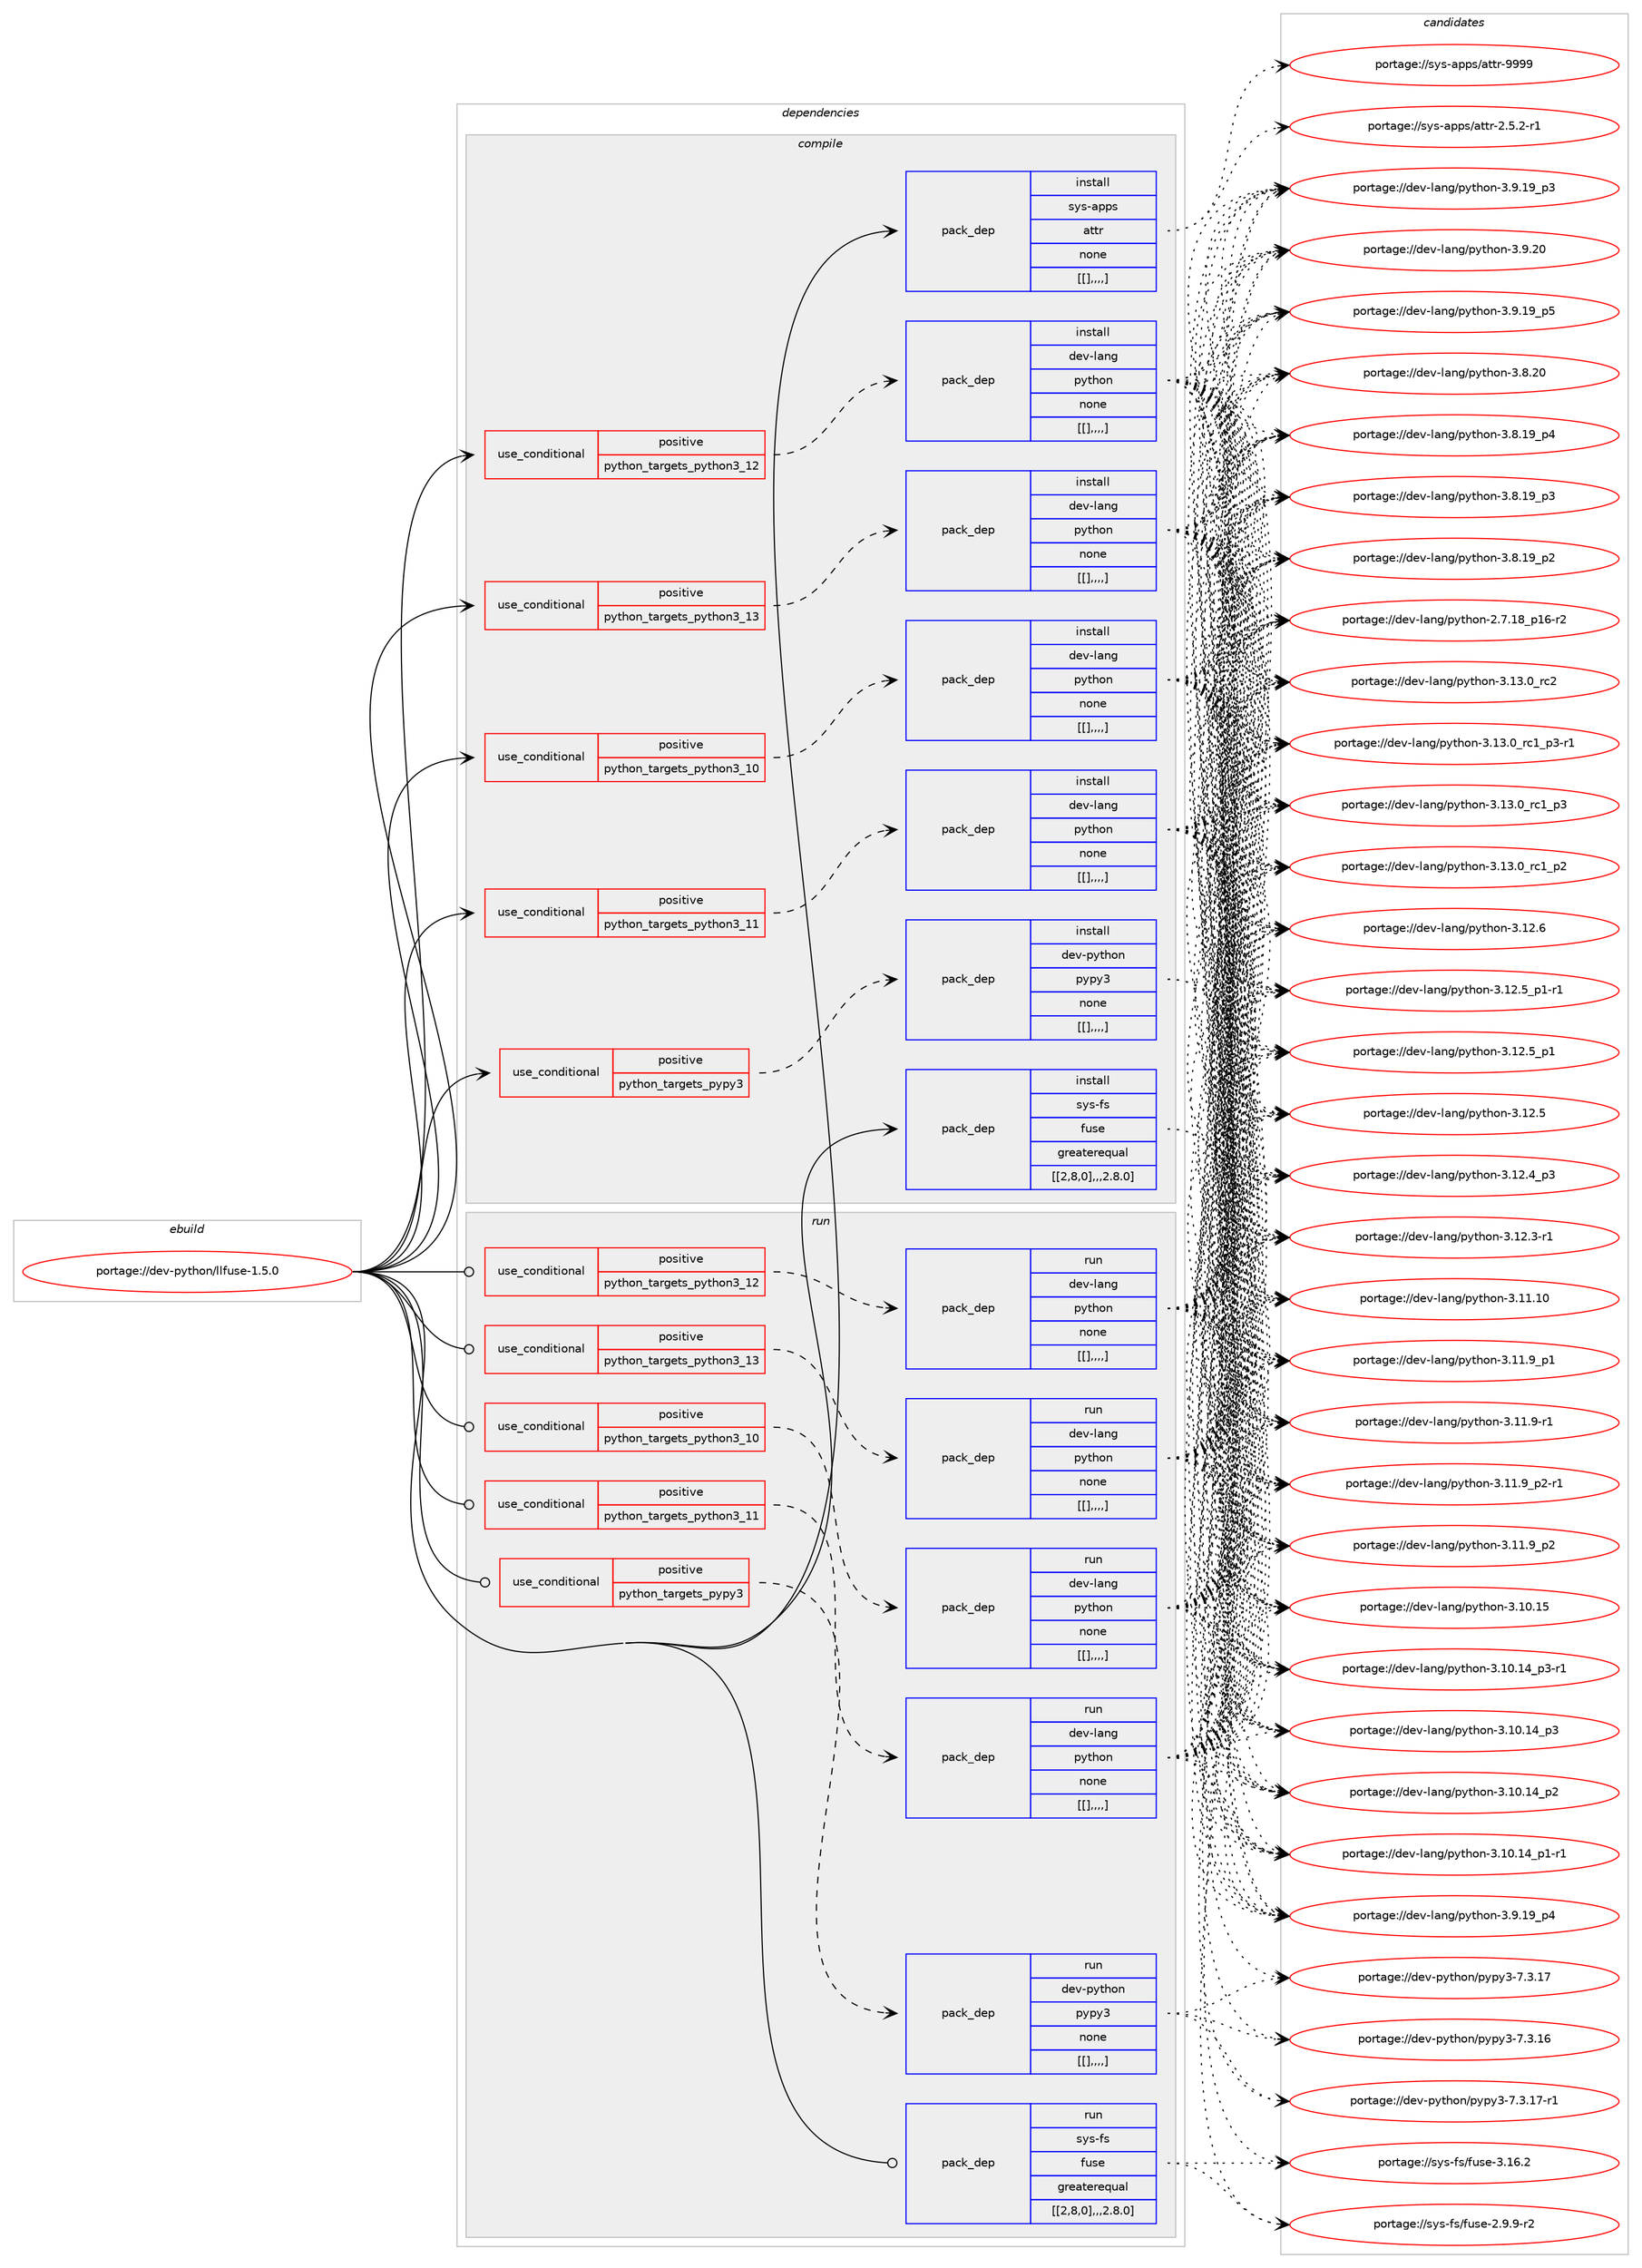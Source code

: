 digraph prolog {

# *************
# Graph options
# *************

newrank=true;
concentrate=true;
compound=true;
graph [rankdir=LR,fontname=Helvetica,fontsize=10,ranksep=1.5];#, ranksep=2.5, nodesep=0.2];
edge  [arrowhead=vee];
node  [fontname=Helvetica,fontsize=10];

# **********
# The ebuild
# **********

subgraph cluster_leftcol {
color=gray;
label=<<i>ebuild</i>>;
id [label="portage://dev-python/llfuse-1.5.0", color=red, width=4, href="../dev-python/llfuse-1.5.0.svg"];
}

# ****************
# The dependencies
# ****************

subgraph cluster_midcol {
color=gray;
label=<<i>dependencies</i>>;
subgraph cluster_compile {
fillcolor="#eeeeee";
style=filled;
label=<<i>compile</i>>;
subgraph cond35041 {
dependency151281 [label=<<TABLE BORDER="0" CELLBORDER="1" CELLSPACING="0" CELLPADDING="4"><TR><TD ROWSPAN="3" CELLPADDING="10">use_conditional</TD></TR><TR><TD>positive</TD></TR><TR><TD>python_targets_pypy3</TD></TR></TABLE>>, shape=none, color=red];
subgraph pack115022 {
dependency151282 [label=<<TABLE BORDER="0" CELLBORDER="1" CELLSPACING="0" CELLPADDING="4" WIDTH="220"><TR><TD ROWSPAN="6" CELLPADDING="30">pack_dep</TD></TR><TR><TD WIDTH="110">install</TD></TR><TR><TD>dev-python</TD></TR><TR><TD>pypy3</TD></TR><TR><TD>none</TD></TR><TR><TD>[[],,,,]</TD></TR></TABLE>>, shape=none, color=blue];
}
dependency151281:e -> dependency151282:w [weight=20,style="dashed",arrowhead="vee"];
}
id:e -> dependency151281:w [weight=20,style="solid",arrowhead="vee"];
subgraph cond35042 {
dependency151283 [label=<<TABLE BORDER="0" CELLBORDER="1" CELLSPACING="0" CELLPADDING="4"><TR><TD ROWSPAN="3" CELLPADDING="10">use_conditional</TD></TR><TR><TD>positive</TD></TR><TR><TD>python_targets_python3_10</TD></TR></TABLE>>, shape=none, color=red];
subgraph pack115023 {
dependency151284 [label=<<TABLE BORDER="0" CELLBORDER="1" CELLSPACING="0" CELLPADDING="4" WIDTH="220"><TR><TD ROWSPAN="6" CELLPADDING="30">pack_dep</TD></TR><TR><TD WIDTH="110">install</TD></TR><TR><TD>dev-lang</TD></TR><TR><TD>python</TD></TR><TR><TD>none</TD></TR><TR><TD>[[],,,,]</TD></TR></TABLE>>, shape=none, color=blue];
}
dependency151283:e -> dependency151284:w [weight=20,style="dashed",arrowhead="vee"];
}
id:e -> dependency151283:w [weight=20,style="solid",arrowhead="vee"];
subgraph cond35043 {
dependency151285 [label=<<TABLE BORDER="0" CELLBORDER="1" CELLSPACING="0" CELLPADDING="4"><TR><TD ROWSPAN="3" CELLPADDING="10">use_conditional</TD></TR><TR><TD>positive</TD></TR><TR><TD>python_targets_python3_11</TD></TR></TABLE>>, shape=none, color=red];
subgraph pack115024 {
dependency151286 [label=<<TABLE BORDER="0" CELLBORDER="1" CELLSPACING="0" CELLPADDING="4" WIDTH="220"><TR><TD ROWSPAN="6" CELLPADDING="30">pack_dep</TD></TR><TR><TD WIDTH="110">install</TD></TR><TR><TD>dev-lang</TD></TR><TR><TD>python</TD></TR><TR><TD>none</TD></TR><TR><TD>[[],,,,]</TD></TR></TABLE>>, shape=none, color=blue];
}
dependency151285:e -> dependency151286:w [weight=20,style="dashed",arrowhead="vee"];
}
id:e -> dependency151285:w [weight=20,style="solid",arrowhead="vee"];
subgraph cond35044 {
dependency151287 [label=<<TABLE BORDER="0" CELLBORDER="1" CELLSPACING="0" CELLPADDING="4"><TR><TD ROWSPAN="3" CELLPADDING="10">use_conditional</TD></TR><TR><TD>positive</TD></TR><TR><TD>python_targets_python3_12</TD></TR></TABLE>>, shape=none, color=red];
subgraph pack115025 {
dependency151288 [label=<<TABLE BORDER="0" CELLBORDER="1" CELLSPACING="0" CELLPADDING="4" WIDTH="220"><TR><TD ROWSPAN="6" CELLPADDING="30">pack_dep</TD></TR><TR><TD WIDTH="110">install</TD></TR><TR><TD>dev-lang</TD></TR><TR><TD>python</TD></TR><TR><TD>none</TD></TR><TR><TD>[[],,,,]</TD></TR></TABLE>>, shape=none, color=blue];
}
dependency151287:e -> dependency151288:w [weight=20,style="dashed",arrowhead="vee"];
}
id:e -> dependency151287:w [weight=20,style="solid",arrowhead="vee"];
subgraph cond35045 {
dependency151289 [label=<<TABLE BORDER="0" CELLBORDER="1" CELLSPACING="0" CELLPADDING="4"><TR><TD ROWSPAN="3" CELLPADDING="10">use_conditional</TD></TR><TR><TD>positive</TD></TR><TR><TD>python_targets_python3_13</TD></TR></TABLE>>, shape=none, color=red];
subgraph pack115026 {
dependency151290 [label=<<TABLE BORDER="0" CELLBORDER="1" CELLSPACING="0" CELLPADDING="4" WIDTH="220"><TR><TD ROWSPAN="6" CELLPADDING="30">pack_dep</TD></TR><TR><TD WIDTH="110">install</TD></TR><TR><TD>dev-lang</TD></TR><TR><TD>python</TD></TR><TR><TD>none</TD></TR><TR><TD>[[],,,,]</TD></TR></TABLE>>, shape=none, color=blue];
}
dependency151289:e -> dependency151290:w [weight=20,style="dashed",arrowhead="vee"];
}
id:e -> dependency151289:w [weight=20,style="solid",arrowhead="vee"];
subgraph pack115027 {
dependency151291 [label=<<TABLE BORDER="0" CELLBORDER="1" CELLSPACING="0" CELLPADDING="4" WIDTH="220"><TR><TD ROWSPAN="6" CELLPADDING="30">pack_dep</TD></TR><TR><TD WIDTH="110">install</TD></TR><TR><TD>sys-apps</TD></TR><TR><TD>attr</TD></TR><TR><TD>none</TD></TR><TR><TD>[[],,,,]</TD></TR></TABLE>>, shape=none, color=blue];
}
id:e -> dependency151291:w [weight=20,style="solid",arrowhead="vee"];
subgraph pack115028 {
dependency151292 [label=<<TABLE BORDER="0" CELLBORDER="1" CELLSPACING="0" CELLPADDING="4" WIDTH="220"><TR><TD ROWSPAN="6" CELLPADDING="30">pack_dep</TD></TR><TR><TD WIDTH="110">install</TD></TR><TR><TD>sys-fs</TD></TR><TR><TD>fuse</TD></TR><TR><TD>greaterequal</TD></TR><TR><TD>[[2,8,0],,,2.8.0]</TD></TR></TABLE>>, shape=none, color=blue];
}
id:e -> dependency151292:w [weight=20,style="solid",arrowhead="vee"];
}
subgraph cluster_compileandrun {
fillcolor="#eeeeee";
style=filled;
label=<<i>compile and run</i>>;
}
subgraph cluster_run {
fillcolor="#eeeeee";
style=filled;
label=<<i>run</i>>;
subgraph cond35046 {
dependency151293 [label=<<TABLE BORDER="0" CELLBORDER="1" CELLSPACING="0" CELLPADDING="4"><TR><TD ROWSPAN="3" CELLPADDING="10">use_conditional</TD></TR><TR><TD>positive</TD></TR><TR><TD>python_targets_pypy3</TD></TR></TABLE>>, shape=none, color=red];
subgraph pack115029 {
dependency151294 [label=<<TABLE BORDER="0" CELLBORDER="1" CELLSPACING="0" CELLPADDING="4" WIDTH="220"><TR><TD ROWSPAN="6" CELLPADDING="30">pack_dep</TD></TR><TR><TD WIDTH="110">run</TD></TR><TR><TD>dev-python</TD></TR><TR><TD>pypy3</TD></TR><TR><TD>none</TD></TR><TR><TD>[[],,,,]</TD></TR></TABLE>>, shape=none, color=blue];
}
dependency151293:e -> dependency151294:w [weight=20,style="dashed",arrowhead="vee"];
}
id:e -> dependency151293:w [weight=20,style="solid",arrowhead="odot"];
subgraph cond35047 {
dependency151295 [label=<<TABLE BORDER="0" CELLBORDER="1" CELLSPACING="0" CELLPADDING="4"><TR><TD ROWSPAN="3" CELLPADDING="10">use_conditional</TD></TR><TR><TD>positive</TD></TR><TR><TD>python_targets_python3_10</TD></TR></TABLE>>, shape=none, color=red];
subgraph pack115030 {
dependency151296 [label=<<TABLE BORDER="0" CELLBORDER="1" CELLSPACING="0" CELLPADDING="4" WIDTH="220"><TR><TD ROWSPAN="6" CELLPADDING="30">pack_dep</TD></TR><TR><TD WIDTH="110">run</TD></TR><TR><TD>dev-lang</TD></TR><TR><TD>python</TD></TR><TR><TD>none</TD></TR><TR><TD>[[],,,,]</TD></TR></TABLE>>, shape=none, color=blue];
}
dependency151295:e -> dependency151296:w [weight=20,style="dashed",arrowhead="vee"];
}
id:e -> dependency151295:w [weight=20,style="solid",arrowhead="odot"];
subgraph cond35048 {
dependency151297 [label=<<TABLE BORDER="0" CELLBORDER="1" CELLSPACING="0" CELLPADDING="4"><TR><TD ROWSPAN="3" CELLPADDING="10">use_conditional</TD></TR><TR><TD>positive</TD></TR><TR><TD>python_targets_python3_11</TD></TR></TABLE>>, shape=none, color=red];
subgraph pack115031 {
dependency151298 [label=<<TABLE BORDER="0" CELLBORDER="1" CELLSPACING="0" CELLPADDING="4" WIDTH="220"><TR><TD ROWSPAN="6" CELLPADDING="30">pack_dep</TD></TR><TR><TD WIDTH="110">run</TD></TR><TR><TD>dev-lang</TD></TR><TR><TD>python</TD></TR><TR><TD>none</TD></TR><TR><TD>[[],,,,]</TD></TR></TABLE>>, shape=none, color=blue];
}
dependency151297:e -> dependency151298:w [weight=20,style="dashed",arrowhead="vee"];
}
id:e -> dependency151297:w [weight=20,style="solid",arrowhead="odot"];
subgraph cond35049 {
dependency151299 [label=<<TABLE BORDER="0" CELLBORDER="1" CELLSPACING="0" CELLPADDING="4"><TR><TD ROWSPAN="3" CELLPADDING="10">use_conditional</TD></TR><TR><TD>positive</TD></TR><TR><TD>python_targets_python3_12</TD></TR></TABLE>>, shape=none, color=red];
subgraph pack115032 {
dependency151300 [label=<<TABLE BORDER="0" CELLBORDER="1" CELLSPACING="0" CELLPADDING="4" WIDTH="220"><TR><TD ROWSPAN="6" CELLPADDING="30">pack_dep</TD></TR><TR><TD WIDTH="110">run</TD></TR><TR><TD>dev-lang</TD></TR><TR><TD>python</TD></TR><TR><TD>none</TD></TR><TR><TD>[[],,,,]</TD></TR></TABLE>>, shape=none, color=blue];
}
dependency151299:e -> dependency151300:w [weight=20,style="dashed",arrowhead="vee"];
}
id:e -> dependency151299:w [weight=20,style="solid",arrowhead="odot"];
subgraph cond35050 {
dependency151301 [label=<<TABLE BORDER="0" CELLBORDER="1" CELLSPACING="0" CELLPADDING="4"><TR><TD ROWSPAN="3" CELLPADDING="10">use_conditional</TD></TR><TR><TD>positive</TD></TR><TR><TD>python_targets_python3_13</TD></TR></TABLE>>, shape=none, color=red];
subgraph pack115033 {
dependency151302 [label=<<TABLE BORDER="0" CELLBORDER="1" CELLSPACING="0" CELLPADDING="4" WIDTH="220"><TR><TD ROWSPAN="6" CELLPADDING="30">pack_dep</TD></TR><TR><TD WIDTH="110">run</TD></TR><TR><TD>dev-lang</TD></TR><TR><TD>python</TD></TR><TR><TD>none</TD></TR><TR><TD>[[],,,,]</TD></TR></TABLE>>, shape=none, color=blue];
}
dependency151301:e -> dependency151302:w [weight=20,style="dashed",arrowhead="vee"];
}
id:e -> dependency151301:w [weight=20,style="solid",arrowhead="odot"];
subgraph pack115034 {
dependency151303 [label=<<TABLE BORDER="0" CELLBORDER="1" CELLSPACING="0" CELLPADDING="4" WIDTH="220"><TR><TD ROWSPAN="6" CELLPADDING="30">pack_dep</TD></TR><TR><TD WIDTH="110">run</TD></TR><TR><TD>sys-fs</TD></TR><TR><TD>fuse</TD></TR><TR><TD>greaterequal</TD></TR><TR><TD>[[2,8,0],,,2.8.0]</TD></TR></TABLE>>, shape=none, color=blue];
}
id:e -> dependency151303:w [weight=20,style="solid",arrowhead="odot"];
}
}

# **************
# The candidates
# **************

subgraph cluster_choices {
rank=same;
color=gray;
label=<<i>candidates</i>>;

subgraph choice115022 {
color=black;
nodesep=1;
choice100101118451121211161041111104711212111212151455546514649554511449 [label="portage://dev-python/pypy3-7.3.17-r1", color=red, width=4,href="../dev-python/pypy3-7.3.17-r1.svg"];
choice10010111845112121116104111110471121211121215145554651464955 [label="portage://dev-python/pypy3-7.3.17", color=red, width=4,href="../dev-python/pypy3-7.3.17.svg"];
choice10010111845112121116104111110471121211121215145554651464954 [label="portage://dev-python/pypy3-7.3.16", color=red, width=4,href="../dev-python/pypy3-7.3.16.svg"];
dependency151282:e -> choice100101118451121211161041111104711212111212151455546514649554511449:w [style=dotted,weight="100"];
dependency151282:e -> choice10010111845112121116104111110471121211121215145554651464955:w [style=dotted,weight="100"];
dependency151282:e -> choice10010111845112121116104111110471121211121215145554651464954:w [style=dotted,weight="100"];
}
subgraph choice115023 {
color=black;
nodesep=1;
choice10010111845108971101034711212111610411111045514649514648951149950 [label="portage://dev-lang/python-3.13.0_rc2", color=red, width=4,href="../dev-lang/python-3.13.0_rc2.svg"];
choice1001011184510897110103471121211161041111104551464951464895114994995112514511449 [label="portage://dev-lang/python-3.13.0_rc1_p3-r1", color=red, width=4,href="../dev-lang/python-3.13.0_rc1_p3-r1.svg"];
choice100101118451089711010347112121116104111110455146495146489511499499511251 [label="portage://dev-lang/python-3.13.0_rc1_p3", color=red, width=4,href="../dev-lang/python-3.13.0_rc1_p3.svg"];
choice100101118451089711010347112121116104111110455146495146489511499499511250 [label="portage://dev-lang/python-3.13.0_rc1_p2", color=red, width=4,href="../dev-lang/python-3.13.0_rc1_p2.svg"];
choice10010111845108971101034711212111610411111045514649504654 [label="portage://dev-lang/python-3.12.6", color=red, width=4,href="../dev-lang/python-3.12.6.svg"];
choice1001011184510897110103471121211161041111104551464950465395112494511449 [label="portage://dev-lang/python-3.12.5_p1-r1", color=red, width=4,href="../dev-lang/python-3.12.5_p1-r1.svg"];
choice100101118451089711010347112121116104111110455146495046539511249 [label="portage://dev-lang/python-3.12.5_p1", color=red, width=4,href="../dev-lang/python-3.12.5_p1.svg"];
choice10010111845108971101034711212111610411111045514649504653 [label="portage://dev-lang/python-3.12.5", color=red, width=4,href="../dev-lang/python-3.12.5.svg"];
choice100101118451089711010347112121116104111110455146495046529511251 [label="portage://dev-lang/python-3.12.4_p3", color=red, width=4,href="../dev-lang/python-3.12.4_p3.svg"];
choice100101118451089711010347112121116104111110455146495046514511449 [label="portage://dev-lang/python-3.12.3-r1", color=red, width=4,href="../dev-lang/python-3.12.3-r1.svg"];
choice1001011184510897110103471121211161041111104551464949464948 [label="portage://dev-lang/python-3.11.10", color=red, width=4,href="../dev-lang/python-3.11.10.svg"];
choice1001011184510897110103471121211161041111104551464949465795112504511449 [label="portage://dev-lang/python-3.11.9_p2-r1", color=red, width=4,href="../dev-lang/python-3.11.9_p2-r1.svg"];
choice100101118451089711010347112121116104111110455146494946579511250 [label="portage://dev-lang/python-3.11.9_p2", color=red, width=4,href="../dev-lang/python-3.11.9_p2.svg"];
choice100101118451089711010347112121116104111110455146494946579511249 [label="portage://dev-lang/python-3.11.9_p1", color=red, width=4,href="../dev-lang/python-3.11.9_p1.svg"];
choice100101118451089711010347112121116104111110455146494946574511449 [label="portage://dev-lang/python-3.11.9-r1", color=red, width=4,href="../dev-lang/python-3.11.9-r1.svg"];
choice1001011184510897110103471121211161041111104551464948464953 [label="portage://dev-lang/python-3.10.15", color=red, width=4,href="../dev-lang/python-3.10.15.svg"];
choice100101118451089711010347112121116104111110455146494846495295112514511449 [label="portage://dev-lang/python-3.10.14_p3-r1", color=red, width=4,href="../dev-lang/python-3.10.14_p3-r1.svg"];
choice10010111845108971101034711212111610411111045514649484649529511251 [label="portage://dev-lang/python-3.10.14_p3", color=red, width=4,href="../dev-lang/python-3.10.14_p3.svg"];
choice10010111845108971101034711212111610411111045514649484649529511250 [label="portage://dev-lang/python-3.10.14_p2", color=red, width=4,href="../dev-lang/python-3.10.14_p2.svg"];
choice100101118451089711010347112121116104111110455146494846495295112494511449 [label="portage://dev-lang/python-3.10.14_p1-r1", color=red, width=4,href="../dev-lang/python-3.10.14_p1-r1.svg"];
choice10010111845108971101034711212111610411111045514657465048 [label="portage://dev-lang/python-3.9.20", color=red, width=4,href="../dev-lang/python-3.9.20.svg"];
choice100101118451089711010347112121116104111110455146574649579511253 [label="portage://dev-lang/python-3.9.19_p5", color=red, width=4,href="../dev-lang/python-3.9.19_p5.svg"];
choice100101118451089711010347112121116104111110455146574649579511252 [label="portage://dev-lang/python-3.9.19_p4", color=red, width=4,href="../dev-lang/python-3.9.19_p4.svg"];
choice100101118451089711010347112121116104111110455146574649579511251 [label="portage://dev-lang/python-3.9.19_p3", color=red, width=4,href="../dev-lang/python-3.9.19_p3.svg"];
choice10010111845108971101034711212111610411111045514656465048 [label="portage://dev-lang/python-3.8.20", color=red, width=4,href="../dev-lang/python-3.8.20.svg"];
choice100101118451089711010347112121116104111110455146564649579511252 [label="portage://dev-lang/python-3.8.19_p4", color=red, width=4,href="../dev-lang/python-3.8.19_p4.svg"];
choice100101118451089711010347112121116104111110455146564649579511251 [label="portage://dev-lang/python-3.8.19_p3", color=red, width=4,href="../dev-lang/python-3.8.19_p3.svg"];
choice100101118451089711010347112121116104111110455146564649579511250 [label="portage://dev-lang/python-3.8.19_p2", color=red, width=4,href="../dev-lang/python-3.8.19_p2.svg"];
choice100101118451089711010347112121116104111110455046554649569511249544511450 [label="portage://dev-lang/python-2.7.18_p16-r2", color=red, width=4,href="../dev-lang/python-2.7.18_p16-r2.svg"];
dependency151284:e -> choice10010111845108971101034711212111610411111045514649514648951149950:w [style=dotted,weight="100"];
dependency151284:e -> choice1001011184510897110103471121211161041111104551464951464895114994995112514511449:w [style=dotted,weight="100"];
dependency151284:e -> choice100101118451089711010347112121116104111110455146495146489511499499511251:w [style=dotted,weight="100"];
dependency151284:e -> choice100101118451089711010347112121116104111110455146495146489511499499511250:w [style=dotted,weight="100"];
dependency151284:e -> choice10010111845108971101034711212111610411111045514649504654:w [style=dotted,weight="100"];
dependency151284:e -> choice1001011184510897110103471121211161041111104551464950465395112494511449:w [style=dotted,weight="100"];
dependency151284:e -> choice100101118451089711010347112121116104111110455146495046539511249:w [style=dotted,weight="100"];
dependency151284:e -> choice10010111845108971101034711212111610411111045514649504653:w [style=dotted,weight="100"];
dependency151284:e -> choice100101118451089711010347112121116104111110455146495046529511251:w [style=dotted,weight="100"];
dependency151284:e -> choice100101118451089711010347112121116104111110455146495046514511449:w [style=dotted,weight="100"];
dependency151284:e -> choice1001011184510897110103471121211161041111104551464949464948:w [style=dotted,weight="100"];
dependency151284:e -> choice1001011184510897110103471121211161041111104551464949465795112504511449:w [style=dotted,weight="100"];
dependency151284:e -> choice100101118451089711010347112121116104111110455146494946579511250:w [style=dotted,weight="100"];
dependency151284:e -> choice100101118451089711010347112121116104111110455146494946579511249:w [style=dotted,weight="100"];
dependency151284:e -> choice100101118451089711010347112121116104111110455146494946574511449:w [style=dotted,weight="100"];
dependency151284:e -> choice1001011184510897110103471121211161041111104551464948464953:w [style=dotted,weight="100"];
dependency151284:e -> choice100101118451089711010347112121116104111110455146494846495295112514511449:w [style=dotted,weight="100"];
dependency151284:e -> choice10010111845108971101034711212111610411111045514649484649529511251:w [style=dotted,weight="100"];
dependency151284:e -> choice10010111845108971101034711212111610411111045514649484649529511250:w [style=dotted,weight="100"];
dependency151284:e -> choice100101118451089711010347112121116104111110455146494846495295112494511449:w [style=dotted,weight="100"];
dependency151284:e -> choice10010111845108971101034711212111610411111045514657465048:w [style=dotted,weight="100"];
dependency151284:e -> choice100101118451089711010347112121116104111110455146574649579511253:w [style=dotted,weight="100"];
dependency151284:e -> choice100101118451089711010347112121116104111110455146574649579511252:w [style=dotted,weight="100"];
dependency151284:e -> choice100101118451089711010347112121116104111110455146574649579511251:w [style=dotted,weight="100"];
dependency151284:e -> choice10010111845108971101034711212111610411111045514656465048:w [style=dotted,weight="100"];
dependency151284:e -> choice100101118451089711010347112121116104111110455146564649579511252:w [style=dotted,weight="100"];
dependency151284:e -> choice100101118451089711010347112121116104111110455146564649579511251:w [style=dotted,weight="100"];
dependency151284:e -> choice100101118451089711010347112121116104111110455146564649579511250:w [style=dotted,weight="100"];
dependency151284:e -> choice100101118451089711010347112121116104111110455046554649569511249544511450:w [style=dotted,weight="100"];
}
subgraph choice115024 {
color=black;
nodesep=1;
choice10010111845108971101034711212111610411111045514649514648951149950 [label="portage://dev-lang/python-3.13.0_rc2", color=red, width=4,href="../dev-lang/python-3.13.0_rc2.svg"];
choice1001011184510897110103471121211161041111104551464951464895114994995112514511449 [label="portage://dev-lang/python-3.13.0_rc1_p3-r1", color=red, width=4,href="../dev-lang/python-3.13.0_rc1_p3-r1.svg"];
choice100101118451089711010347112121116104111110455146495146489511499499511251 [label="portage://dev-lang/python-3.13.0_rc1_p3", color=red, width=4,href="../dev-lang/python-3.13.0_rc1_p3.svg"];
choice100101118451089711010347112121116104111110455146495146489511499499511250 [label="portage://dev-lang/python-3.13.0_rc1_p2", color=red, width=4,href="../dev-lang/python-3.13.0_rc1_p2.svg"];
choice10010111845108971101034711212111610411111045514649504654 [label="portage://dev-lang/python-3.12.6", color=red, width=4,href="../dev-lang/python-3.12.6.svg"];
choice1001011184510897110103471121211161041111104551464950465395112494511449 [label="portage://dev-lang/python-3.12.5_p1-r1", color=red, width=4,href="../dev-lang/python-3.12.5_p1-r1.svg"];
choice100101118451089711010347112121116104111110455146495046539511249 [label="portage://dev-lang/python-3.12.5_p1", color=red, width=4,href="../dev-lang/python-3.12.5_p1.svg"];
choice10010111845108971101034711212111610411111045514649504653 [label="portage://dev-lang/python-3.12.5", color=red, width=4,href="../dev-lang/python-3.12.5.svg"];
choice100101118451089711010347112121116104111110455146495046529511251 [label="portage://dev-lang/python-3.12.4_p3", color=red, width=4,href="../dev-lang/python-3.12.4_p3.svg"];
choice100101118451089711010347112121116104111110455146495046514511449 [label="portage://dev-lang/python-3.12.3-r1", color=red, width=4,href="../dev-lang/python-3.12.3-r1.svg"];
choice1001011184510897110103471121211161041111104551464949464948 [label="portage://dev-lang/python-3.11.10", color=red, width=4,href="../dev-lang/python-3.11.10.svg"];
choice1001011184510897110103471121211161041111104551464949465795112504511449 [label="portage://dev-lang/python-3.11.9_p2-r1", color=red, width=4,href="../dev-lang/python-3.11.9_p2-r1.svg"];
choice100101118451089711010347112121116104111110455146494946579511250 [label="portage://dev-lang/python-3.11.9_p2", color=red, width=4,href="../dev-lang/python-3.11.9_p2.svg"];
choice100101118451089711010347112121116104111110455146494946579511249 [label="portage://dev-lang/python-3.11.9_p1", color=red, width=4,href="../dev-lang/python-3.11.9_p1.svg"];
choice100101118451089711010347112121116104111110455146494946574511449 [label="portage://dev-lang/python-3.11.9-r1", color=red, width=4,href="../dev-lang/python-3.11.9-r1.svg"];
choice1001011184510897110103471121211161041111104551464948464953 [label="portage://dev-lang/python-3.10.15", color=red, width=4,href="../dev-lang/python-3.10.15.svg"];
choice100101118451089711010347112121116104111110455146494846495295112514511449 [label="portage://dev-lang/python-3.10.14_p3-r1", color=red, width=4,href="../dev-lang/python-3.10.14_p3-r1.svg"];
choice10010111845108971101034711212111610411111045514649484649529511251 [label="portage://dev-lang/python-3.10.14_p3", color=red, width=4,href="../dev-lang/python-3.10.14_p3.svg"];
choice10010111845108971101034711212111610411111045514649484649529511250 [label="portage://dev-lang/python-3.10.14_p2", color=red, width=4,href="../dev-lang/python-3.10.14_p2.svg"];
choice100101118451089711010347112121116104111110455146494846495295112494511449 [label="portage://dev-lang/python-3.10.14_p1-r1", color=red, width=4,href="../dev-lang/python-3.10.14_p1-r1.svg"];
choice10010111845108971101034711212111610411111045514657465048 [label="portage://dev-lang/python-3.9.20", color=red, width=4,href="../dev-lang/python-3.9.20.svg"];
choice100101118451089711010347112121116104111110455146574649579511253 [label="portage://dev-lang/python-3.9.19_p5", color=red, width=4,href="../dev-lang/python-3.9.19_p5.svg"];
choice100101118451089711010347112121116104111110455146574649579511252 [label="portage://dev-lang/python-3.9.19_p4", color=red, width=4,href="../dev-lang/python-3.9.19_p4.svg"];
choice100101118451089711010347112121116104111110455146574649579511251 [label="portage://dev-lang/python-3.9.19_p3", color=red, width=4,href="../dev-lang/python-3.9.19_p3.svg"];
choice10010111845108971101034711212111610411111045514656465048 [label="portage://dev-lang/python-3.8.20", color=red, width=4,href="../dev-lang/python-3.8.20.svg"];
choice100101118451089711010347112121116104111110455146564649579511252 [label="portage://dev-lang/python-3.8.19_p4", color=red, width=4,href="../dev-lang/python-3.8.19_p4.svg"];
choice100101118451089711010347112121116104111110455146564649579511251 [label="portage://dev-lang/python-3.8.19_p3", color=red, width=4,href="../dev-lang/python-3.8.19_p3.svg"];
choice100101118451089711010347112121116104111110455146564649579511250 [label="portage://dev-lang/python-3.8.19_p2", color=red, width=4,href="../dev-lang/python-3.8.19_p2.svg"];
choice100101118451089711010347112121116104111110455046554649569511249544511450 [label="portage://dev-lang/python-2.7.18_p16-r2", color=red, width=4,href="../dev-lang/python-2.7.18_p16-r2.svg"];
dependency151286:e -> choice10010111845108971101034711212111610411111045514649514648951149950:w [style=dotted,weight="100"];
dependency151286:e -> choice1001011184510897110103471121211161041111104551464951464895114994995112514511449:w [style=dotted,weight="100"];
dependency151286:e -> choice100101118451089711010347112121116104111110455146495146489511499499511251:w [style=dotted,weight="100"];
dependency151286:e -> choice100101118451089711010347112121116104111110455146495146489511499499511250:w [style=dotted,weight="100"];
dependency151286:e -> choice10010111845108971101034711212111610411111045514649504654:w [style=dotted,weight="100"];
dependency151286:e -> choice1001011184510897110103471121211161041111104551464950465395112494511449:w [style=dotted,weight="100"];
dependency151286:e -> choice100101118451089711010347112121116104111110455146495046539511249:w [style=dotted,weight="100"];
dependency151286:e -> choice10010111845108971101034711212111610411111045514649504653:w [style=dotted,weight="100"];
dependency151286:e -> choice100101118451089711010347112121116104111110455146495046529511251:w [style=dotted,weight="100"];
dependency151286:e -> choice100101118451089711010347112121116104111110455146495046514511449:w [style=dotted,weight="100"];
dependency151286:e -> choice1001011184510897110103471121211161041111104551464949464948:w [style=dotted,weight="100"];
dependency151286:e -> choice1001011184510897110103471121211161041111104551464949465795112504511449:w [style=dotted,weight="100"];
dependency151286:e -> choice100101118451089711010347112121116104111110455146494946579511250:w [style=dotted,weight="100"];
dependency151286:e -> choice100101118451089711010347112121116104111110455146494946579511249:w [style=dotted,weight="100"];
dependency151286:e -> choice100101118451089711010347112121116104111110455146494946574511449:w [style=dotted,weight="100"];
dependency151286:e -> choice1001011184510897110103471121211161041111104551464948464953:w [style=dotted,weight="100"];
dependency151286:e -> choice100101118451089711010347112121116104111110455146494846495295112514511449:w [style=dotted,weight="100"];
dependency151286:e -> choice10010111845108971101034711212111610411111045514649484649529511251:w [style=dotted,weight="100"];
dependency151286:e -> choice10010111845108971101034711212111610411111045514649484649529511250:w [style=dotted,weight="100"];
dependency151286:e -> choice100101118451089711010347112121116104111110455146494846495295112494511449:w [style=dotted,weight="100"];
dependency151286:e -> choice10010111845108971101034711212111610411111045514657465048:w [style=dotted,weight="100"];
dependency151286:e -> choice100101118451089711010347112121116104111110455146574649579511253:w [style=dotted,weight="100"];
dependency151286:e -> choice100101118451089711010347112121116104111110455146574649579511252:w [style=dotted,weight="100"];
dependency151286:e -> choice100101118451089711010347112121116104111110455146574649579511251:w [style=dotted,weight="100"];
dependency151286:e -> choice10010111845108971101034711212111610411111045514656465048:w [style=dotted,weight="100"];
dependency151286:e -> choice100101118451089711010347112121116104111110455146564649579511252:w [style=dotted,weight="100"];
dependency151286:e -> choice100101118451089711010347112121116104111110455146564649579511251:w [style=dotted,weight="100"];
dependency151286:e -> choice100101118451089711010347112121116104111110455146564649579511250:w [style=dotted,weight="100"];
dependency151286:e -> choice100101118451089711010347112121116104111110455046554649569511249544511450:w [style=dotted,weight="100"];
}
subgraph choice115025 {
color=black;
nodesep=1;
choice10010111845108971101034711212111610411111045514649514648951149950 [label="portage://dev-lang/python-3.13.0_rc2", color=red, width=4,href="../dev-lang/python-3.13.0_rc2.svg"];
choice1001011184510897110103471121211161041111104551464951464895114994995112514511449 [label="portage://dev-lang/python-3.13.0_rc1_p3-r1", color=red, width=4,href="../dev-lang/python-3.13.0_rc1_p3-r1.svg"];
choice100101118451089711010347112121116104111110455146495146489511499499511251 [label="portage://dev-lang/python-3.13.0_rc1_p3", color=red, width=4,href="../dev-lang/python-3.13.0_rc1_p3.svg"];
choice100101118451089711010347112121116104111110455146495146489511499499511250 [label="portage://dev-lang/python-3.13.0_rc1_p2", color=red, width=4,href="../dev-lang/python-3.13.0_rc1_p2.svg"];
choice10010111845108971101034711212111610411111045514649504654 [label="portage://dev-lang/python-3.12.6", color=red, width=4,href="../dev-lang/python-3.12.6.svg"];
choice1001011184510897110103471121211161041111104551464950465395112494511449 [label="portage://dev-lang/python-3.12.5_p1-r1", color=red, width=4,href="../dev-lang/python-3.12.5_p1-r1.svg"];
choice100101118451089711010347112121116104111110455146495046539511249 [label="portage://dev-lang/python-3.12.5_p1", color=red, width=4,href="../dev-lang/python-3.12.5_p1.svg"];
choice10010111845108971101034711212111610411111045514649504653 [label="portage://dev-lang/python-3.12.5", color=red, width=4,href="../dev-lang/python-3.12.5.svg"];
choice100101118451089711010347112121116104111110455146495046529511251 [label="portage://dev-lang/python-3.12.4_p3", color=red, width=4,href="../dev-lang/python-3.12.4_p3.svg"];
choice100101118451089711010347112121116104111110455146495046514511449 [label="portage://dev-lang/python-3.12.3-r1", color=red, width=4,href="../dev-lang/python-3.12.3-r1.svg"];
choice1001011184510897110103471121211161041111104551464949464948 [label="portage://dev-lang/python-3.11.10", color=red, width=4,href="../dev-lang/python-3.11.10.svg"];
choice1001011184510897110103471121211161041111104551464949465795112504511449 [label="portage://dev-lang/python-3.11.9_p2-r1", color=red, width=4,href="../dev-lang/python-3.11.9_p2-r1.svg"];
choice100101118451089711010347112121116104111110455146494946579511250 [label="portage://dev-lang/python-3.11.9_p2", color=red, width=4,href="../dev-lang/python-3.11.9_p2.svg"];
choice100101118451089711010347112121116104111110455146494946579511249 [label="portage://dev-lang/python-3.11.9_p1", color=red, width=4,href="../dev-lang/python-3.11.9_p1.svg"];
choice100101118451089711010347112121116104111110455146494946574511449 [label="portage://dev-lang/python-3.11.9-r1", color=red, width=4,href="../dev-lang/python-3.11.9-r1.svg"];
choice1001011184510897110103471121211161041111104551464948464953 [label="portage://dev-lang/python-3.10.15", color=red, width=4,href="../dev-lang/python-3.10.15.svg"];
choice100101118451089711010347112121116104111110455146494846495295112514511449 [label="portage://dev-lang/python-3.10.14_p3-r1", color=red, width=4,href="../dev-lang/python-3.10.14_p3-r1.svg"];
choice10010111845108971101034711212111610411111045514649484649529511251 [label="portage://dev-lang/python-3.10.14_p3", color=red, width=4,href="../dev-lang/python-3.10.14_p3.svg"];
choice10010111845108971101034711212111610411111045514649484649529511250 [label="portage://dev-lang/python-3.10.14_p2", color=red, width=4,href="../dev-lang/python-3.10.14_p2.svg"];
choice100101118451089711010347112121116104111110455146494846495295112494511449 [label="portage://dev-lang/python-3.10.14_p1-r1", color=red, width=4,href="../dev-lang/python-3.10.14_p1-r1.svg"];
choice10010111845108971101034711212111610411111045514657465048 [label="portage://dev-lang/python-3.9.20", color=red, width=4,href="../dev-lang/python-3.9.20.svg"];
choice100101118451089711010347112121116104111110455146574649579511253 [label="portage://dev-lang/python-3.9.19_p5", color=red, width=4,href="../dev-lang/python-3.9.19_p5.svg"];
choice100101118451089711010347112121116104111110455146574649579511252 [label="portage://dev-lang/python-3.9.19_p4", color=red, width=4,href="../dev-lang/python-3.9.19_p4.svg"];
choice100101118451089711010347112121116104111110455146574649579511251 [label="portage://dev-lang/python-3.9.19_p3", color=red, width=4,href="../dev-lang/python-3.9.19_p3.svg"];
choice10010111845108971101034711212111610411111045514656465048 [label="portage://dev-lang/python-3.8.20", color=red, width=4,href="../dev-lang/python-3.8.20.svg"];
choice100101118451089711010347112121116104111110455146564649579511252 [label="portage://dev-lang/python-3.8.19_p4", color=red, width=4,href="../dev-lang/python-3.8.19_p4.svg"];
choice100101118451089711010347112121116104111110455146564649579511251 [label="portage://dev-lang/python-3.8.19_p3", color=red, width=4,href="../dev-lang/python-3.8.19_p3.svg"];
choice100101118451089711010347112121116104111110455146564649579511250 [label="portage://dev-lang/python-3.8.19_p2", color=red, width=4,href="../dev-lang/python-3.8.19_p2.svg"];
choice100101118451089711010347112121116104111110455046554649569511249544511450 [label="portage://dev-lang/python-2.7.18_p16-r2", color=red, width=4,href="../dev-lang/python-2.7.18_p16-r2.svg"];
dependency151288:e -> choice10010111845108971101034711212111610411111045514649514648951149950:w [style=dotted,weight="100"];
dependency151288:e -> choice1001011184510897110103471121211161041111104551464951464895114994995112514511449:w [style=dotted,weight="100"];
dependency151288:e -> choice100101118451089711010347112121116104111110455146495146489511499499511251:w [style=dotted,weight="100"];
dependency151288:e -> choice100101118451089711010347112121116104111110455146495146489511499499511250:w [style=dotted,weight="100"];
dependency151288:e -> choice10010111845108971101034711212111610411111045514649504654:w [style=dotted,weight="100"];
dependency151288:e -> choice1001011184510897110103471121211161041111104551464950465395112494511449:w [style=dotted,weight="100"];
dependency151288:e -> choice100101118451089711010347112121116104111110455146495046539511249:w [style=dotted,weight="100"];
dependency151288:e -> choice10010111845108971101034711212111610411111045514649504653:w [style=dotted,weight="100"];
dependency151288:e -> choice100101118451089711010347112121116104111110455146495046529511251:w [style=dotted,weight="100"];
dependency151288:e -> choice100101118451089711010347112121116104111110455146495046514511449:w [style=dotted,weight="100"];
dependency151288:e -> choice1001011184510897110103471121211161041111104551464949464948:w [style=dotted,weight="100"];
dependency151288:e -> choice1001011184510897110103471121211161041111104551464949465795112504511449:w [style=dotted,weight="100"];
dependency151288:e -> choice100101118451089711010347112121116104111110455146494946579511250:w [style=dotted,weight="100"];
dependency151288:e -> choice100101118451089711010347112121116104111110455146494946579511249:w [style=dotted,weight="100"];
dependency151288:e -> choice100101118451089711010347112121116104111110455146494946574511449:w [style=dotted,weight="100"];
dependency151288:e -> choice1001011184510897110103471121211161041111104551464948464953:w [style=dotted,weight="100"];
dependency151288:e -> choice100101118451089711010347112121116104111110455146494846495295112514511449:w [style=dotted,weight="100"];
dependency151288:e -> choice10010111845108971101034711212111610411111045514649484649529511251:w [style=dotted,weight="100"];
dependency151288:e -> choice10010111845108971101034711212111610411111045514649484649529511250:w [style=dotted,weight="100"];
dependency151288:e -> choice100101118451089711010347112121116104111110455146494846495295112494511449:w [style=dotted,weight="100"];
dependency151288:e -> choice10010111845108971101034711212111610411111045514657465048:w [style=dotted,weight="100"];
dependency151288:e -> choice100101118451089711010347112121116104111110455146574649579511253:w [style=dotted,weight="100"];
dependency151288:e -> choice100101118451089711010347112121116104111110455146574649579511252:w [style=dotted,weight="100"];
dependency151288:e -> choice100101118451089711010347112121116104111110455146574649579511251:w [style=dotted,weight="100"];
dependency151288:e -> choice10010111845108971101034711212111610411111045514656465048:w [style=dotted,weight="100"];
dependency151288:e -> choice100101118451089711010347112121116104111110455146564649579511252:w [style=dotted,weight="100"];
dependency151288:e -> choice100101118451089711010347112121116104111110455146564649579511251:w [style=dotted,weight="100"];
dependency151288:e -> choice100101118451089711010347112121116104111110455146564649579511250:w [style=dotted,weight="100"];
dependency151288:e -> choice100101118451089711010347112121116104111110455046554649569511249544511450:w [style=dotted,weight="100"];
}
subgraph choice115026 {
color=black;
nodesep=1;
choice10010111845108971101034711212111610411111045514649514648951149950 [label="portage://dev-lang/python-3.13.0_rc2", color=red, width=4,href="../dev-lang/python-3.13.0_rc2.svg"];
choice1001011184510897110103471121211161041111104551464951464895114994995112514511449 [label="portage://dev-lang/python-3.13.0_rc1_p3-r1", color=red, width=4,href="../dev-lang/python-3.13.0_rc1_p3-r1.svg"];
choice100101118451089711010347112121116104111110455146495146489511499499511251 [label="portage://dev-lang/python-3.13.0_rc1_p3", color=red, width=4,href="../dev-lang/python-3.13.0_rc1_p3.svg"];
choice100101118451089711010347112121116104111110455146495146489511499499511250 [label="portage://dev-lang/python-3.13.0_rc1_p2", color=red, width=4,href="../dev-lang/python-3.13.0_rc1_p2.svg"];
choice10010111845108971101034711212111610411111045514649504654 [label="portage://dev-lang/python-3.12.6", color=red, width=4,href="../dev-lang/python-3.12.6.svg"];
choice1001011184510897110103471121211161041111104551464950465395112494511449 [label="portage://dev-lang/python-3.12.5_p1-r1", color=red, width=4,href="../dev-lang/python-3.12.5_p1-r1.svg"];
choice100101118451089711010347112121116104111110455146495046539511249 [label="portage://dev-lang/python-3.12.5_p1", color=red, width=4,href="../dev-lang/python-3.12.5_p1.svg"];
choice10010111845108971101034711212111610411111045514649504653 [label="portage://dev-lang/python-3.12.5", color=red, width=4,href="../dev-lang/python-3.12.5.svg"];
choice100101118451089711010347112121116104111110455146495046529511251 [label="portage://dev-lang/python-3.12.4_p3", color=red, width=4,href="../dev-lang/python-3.12.4_p3.svg"];
choice100101118451089711010347112121116104111110455146495046514511449 [label="portage://dev-lang/python-3.12.3-r1", color=red, width=4,href="../dev-lang/python-3.12.3-r1.svg"];
choice1001011184510897110103471121211161041111104551464949464948 [label="portage://dev-lang/python-3.11.10", color=red, width=4,href="../dev-lang/python-3.11.10.svg"];
choice1001011184510897110103471121211161041111104551464949465795112504511449 [label="portage://dev-lang/python-3.11.9_p2-r1", color=red, width=4,href="../dev-lang/python-3.11.9_p2-r1.svg"];
choice100101118451089711010347112121116104111110455146494946579511250 [label="portage://dev-lang/python-3.11.9_p2", color=red, width=4,href="../dev-lang/python-3.11.9_p2.svg"];
choice100101118451089711010347112121116104111110455146494946579511249 [label="portage://dev-lang/python-3.11.9_p1", color=red, width=4,href="../dev-lang/python-3.11.9_p1.svg"];
choice100101118451089711010347112121116104111110455146494946574511449 [label="portage://dev-lang/python-3.11.9-r1", color=red, width=4,href="../dev-lang/python-3.11.9-r1.svg"];
choice1001011184510897110103471121211161041111104551464948464953 [label="portage://dev-lang/python-3.10.15", color=red, width=4,href="../dev-lang/python-3.10.15.svg"];
choice100101118451089711010347112121116104111110455146494846495295112514511449 [label="portage://dev-lang/python-3.10.14_p3-r1", color=red, width=4,href="../dev-lang/python-3.10.14_p3-r1.svg"];
choice10010111845108971101034711212111610411111045514649484649529511251 [label="portage://dev-lang/python-3.10.14_p3", color=red, width=4,href="../dev-lang/python-3.10.14_p3.svg"];
choice10010111845108971101034711212111610411111045514649484649529511250 [label="portage://dev-lang/python-3.10.14_p2", color=red, width=4,href="../dev-lang/python-3.10.14_p2.svg"];
choice100101118451089711010347112121116104111110455146494846495295112494511449 [label="portage://dev-lang/python-3.10.14_p1-r1", color=red, width=4,href="../dev-lang/python-3.10.14_p1-r1.svg"];
choice10010111845108971101034711212111610411111045514657465048 [label="portage://dev-lang/python-3.9.20", color=red, width=4,href="../dev-lang/python-3.9.20.svg"];
choice100101118451089711010347112121116104111110455146574649579511253 [label="portage://dev-lang/python-3.9.19_p5", color=red, width=4,href="../dev-lang/python-3.9.19_p5.svg"];
choice100101118451089711010347112121116104111110455146574649579511252 [label="portage://dev-lang/python-3.9.19_p4", color=red, width=4,href="../dev-lang/python-3.9.19_p4.svg"];
choice100101118451089711010347112121116104111110455146574649579511251 [label="portage://dev-lang/python-3.9.19_p3", color=red, width=4,href="../dev-lang/python-3.9.19_p3.svg"];
choice10010111845108971101034711212111610411111045514656465048 [label="portage://dev-lang/python-3.8.20", color=red, width=4,href="../dev-lang/python-3.8.20.svg"];
choice100101118451089711010347112121116104111110455146564649579511252 [label="portage://dev-lang/python-3.8.19_p4", color=red, width=4,href="../dev-lang/python-3.8.19_p4.svg"];
choice100101118451089711010347112121116104111110455146564649579511251 [label="portage://dev-lang/python-3.8.19_p3", color=red, width=4,href="../dev-lang/python-3.8.19_p3.svg"];
choice100101118451089711010347112121116104111110455146564649579511250 [label="portage://dev-lang/python-3.8.19_p2", color=red, width=4,href="../dev-lang/python-3.8.19_p2.svg"];
choice100101118451089711010347112121116104111110455046554649569511249544511450 [label="portage://dev-lang/python-2.7.18_p16-r2", color=red, width=4,href="../dev-lang/python-2.7.18_p16-r2.svg"];
dependency151290:e -> choice10010111845108971101034711212111610411111045514649514648951149950:w [style=dotted,weight="100"];
dependency151290:e -> choice1001011184510897110103471121211161041111104551464951464895114994995112514511449:w [style=dotted,weight="100"];
dependency151290:e -> choice100101118451089711010347112121116104111110455146495146489511499499511251:w [style=dotted,weight="100"];
dependency151290:e -> choice100101118451089711010347112121116104111110455146495146489511499499511250:w [style=dotted,weight="100"];
dependency151290:e -> choice10010111845108971101034711212111610411111045514649504654:w [style=dotted,weight="100"];
dependency151290:e -> choice1001011184510897110103471121211161041111104551464950465395112494511449:w [style=dotted,weight="100"];
dependency151290:e -> choice100101118451089711010347112121116104111110455146495046539511249:w [style=dotted,weight="100"];
dependency151290:e -> choice10010111845108971101034711212111610411111045514649504653:w [style=dotted,weight="100"];
dependency151290:e -> choice100101118451089711010347112121116104111110455146495046529511251:w [style=dotted,weight="100"];
dependency151290:e -> choice100101118451089711010347112121116104111110455146495046514511449:w [style=dotted,weight="100"];
dependency151290:e -> choice1001011184510897110103471121211161041111104551464949464948:w [style=dotted,weight="100"];
dependency151290:e -> choice1001011184510897110103471121211161041111104551464949465795112504511449:w [style=dotted,weight="100"];
dependency151290:e -> choice100101118451089711010347112121116104111110455146494946579511250:w [style=dotted,weight="100"];
dependency151290:e -> choice100101118451089711010347112121116104111110455146494946579511249:w [style=dotted,weight="100"];
dependency151290:e -> choice100101118451089711010347112121116104111110455146494946574511449:w [style=dotted,weight="100"];
dependency151290:e -> choice1001011184510897110103471121211161041111104551464948464953:w [style=dotted,weight="100"];
dependency151290:e -> choice100101118451089711010347112121116104111110455146494846495295112514511449:w [style=dotted,weight="100"];
dependency151290:e -> choice10010111845108971101034711212111610411111045514649484649529511251:w [style=dotted,weight="100"];
dependency151290:e -> choice10010111845108971101034711212111610411111045514649484649529511250:w [style=dotted,weight="100"];
dependency151290:e -> choice100101118451089711010347112121116104111110455146494846495295112494511449:w [style=dotted,weight="100"];
dependency151290:e -> choice10010111845108971101034711212111610411111045514657465048:w [style=dotted,weight="100"];
dependency151290:e -> choice100101118451089711010347112121116104111110455146574649579511253:w [style=dotted,weight="100"];
dependency151290:e -> choice100101118451089711010347112121116104111110455146574649579511252:w [style=dotted,weight="100"];
dependency151290:e -> choice100101118451089711010347112121116104111110455146574649579511251:w [style=dotted,weight="100"];
dependency151290:e -> choice10010111845108971101034711212111610411111045514656465048:w [style=dotted,weight="100"];
dependency151290:e -> choice100101118451089711010347112121116104111110455146564649579511252:w [style=dotted,weight="100"];
dependency151290:e -> choice100101118451089711010347112121116104111110455146564649579511251:w [style=dotted,weight="100"];
dependency151290:e -> choice100101118451089711010347112121116104111110455146564649579511250:w [style=dotted,weight="100"];
dependency151290:e -> choice100101118451089711010347112121116104111110455046554649569511249544511450:w [style=dotted,weight="100"];
}
subgraph choice115027 {
color=black;
nodesep=1;
choice115121115459711211211547971161161144557575757 [label="portage://sys-apps/attr-9999", color=red, width=4,href="../sys-apps/attr-9999.svg"];
choice115121115459711211211547971161161144550465346504511449 [label="portage://sys-apps/attr-2.5.2-r1", color=red, width=4,href="../sys-apps/attr-2.5.2-r1.svg"];
dependency151291:e -> choice115121115459711211211547971161161144557575757:w [style=dotted,weight="100"];
dependency151291:e -> choice115121115459711211211547971161161144550465346504511449:w [style=dotted,weight="100"];
}
subgraph choice115028 {
color=black;
nodesep=1;
choice115121115451021154710211711510145514649544650 [label="portage://sys-fs/fuse-3.16.2", color=red, width=4,href="../sys-fs/fuse-3.16.2.svg"];
choice11512111545102115471021171151014550465746574511450 [label="portage://sys-fs/fuse-2.9.9-r2", color=red, width=4,href="../sys-fs/fuse-2.9.9-r2.svg"];
dependency151292:e -> choice115121115451021154710211711510145514649544650:w [style=dotted,weight="100"];
dependency151292:e -> choice11512111545102115471021171151014550465746574511450:w [style=dotted,weight="100"];
}
subgraph choice115029 {
color=black;
nodesep=1;
choice100101118451121211161041111104711212111212151455546514649554511449 [label="portage://dev-python/pypy3-7.3.17-r1", color=red, width=4,href="../dev-python/pypy3-7.3.17-r1.svg"];
choice10010111845112121116104111110471121211121215145554651464955 [label="portage://dev-python/pypy3-7.3.17", color=red, width=4,href="../dev-python/pypy3-7.3.17.svg"];
choice10010111845112121116104111110471121211121215145554651464954 [label="portage://dev-python/pypy3-7.3.16", color=red, width=4,href="../dev-python/pypy3-7.3.16.svg"];
dependency151294:e -> choice100101118451121211161041111104711212111212151455546514649554511449:w [style=dotted,weight="100"];
dependency151294:e -> choice10010111845112121116104111110471121211121215145554651464955:w [style=dotted,weight="100"];
dependency151294:e -> choice10010111845112121116104111110471121211121215145554651464954:w [style=dotted,weight="100"];
}
subgraph choice115030 {
color=black;
nodesep=1;
choice10010111845108971101034711212111610411111045514649514648951149950 [label="portage://dev-lang/python-3.13.0_rc2", color=red, width=4,href="../dev-lang/python-3.13.0_rc2.svg"];
choice1001011184510897110103471121211161041111104551464951464895114994995112514511449 [label="portage://dev-lang/python-3.13.0_rc1_p3-r1", color=red, width=4,href="../dev-lang/python-3.13.0_rc1_p3-r1.svg"];
choice100101118451089711010347112121116104111110455146495146489511499499511251 [label="portage://dev-lang/python-3.13.0_rc1_p3", color=red, width=4,href="../dev-lang/python-3.13.0_rc1_p3.svg"];
choice100101118451089711010347112121116104111110455146495146489511499499511250 [label="portage://dev-lang/python-3.13.0_rc1_p2", color=red, width=4,href="../dev-lang/python-3.13.0_rc1_p2.svg"];
choice10010111845108971101034711212111610411111045514649504654 [label="portage://dev-lang/python-3.12.6", color=red, width=4,href="../dev-lang/python-3.12.6.svg"];
choice1001011184510897110103471121211161041111104551464950465395112494511449 [label="portage://dev-lang/python-3.12.5_p1-r1", color=red, width=4,href="../dev-lang/python-3.12.5_p1-r1.svg"];
choice100101118451089711010347112121116104111110455146495046539511249 [label="portage://dev-lang/python-3.12.5_p1", color=red, width=4,href="../dev-lang/python-3.12.5_p1.svg"];
choice10010111845108971101034711212111610411111045514649504653 [label="portage://dev-lang/python-3.12.5", color=red, width=4,href="../dev-lang/python-3.12.5.svg"];
choice100101118451089711010347112121116104111110455146495046529511251 [label="portage://dev-lang/python-3.12.4_p3", color=red, width=4,href="../dev-lang/python-3.12.4_p3.svg"];
choice100101118451089711010347112121116104111110455146495046514511449 [label="portage://dev-lang/python-3.12.3-r1", color=red, width=4,href="../dev-lang/python-3.12.3-r1.svg"];
choice1001011184510897110103471121211161041111104551464949464948 [label="portage://dev-lang/python-3.11.10", color=red, width=4,href="../dev-lang/python-3.11.10.svg"];
choice1001011184510897110103471121211161041111104551464949465795112504511449 [label="portage://dev-lang/python-3.11.9_p2-r1", color=red, width=4,href="../dev-lang/python-3.11.9_p2-r1.svg"];
choice100101118451089711010347112121116104111110455146494946579511250 [label="portage://dev-lang/python-3.11.9_p2", color=red, width=4,href="../dev-lang/python-3.11.9_p2.svg"];
choice100101118451089711010347112121116104111110455146494946579511249 [label="portage://dev-lang/python-3.11.9_p1", color=red, width=4,href="../dev-lang/python-3.11.9_p1.svg"];
choice100101118451089711010347112121116104111110455146494946574511449 [label="portage://dev-lang/python-3.11.9-r1", color=red, width=4,href="../dev-lang/python-3.11.9-r1.svg"];
choice1001011184510897110103471121211161041111104551464948464953 [label="portage://dev-lang/python-3.10.15", color=red, width=4,href="../dev-lang/python-3.10.15.svg"];
choice100101118451089711010347112121116104111110455146494846495295112514511449 [label="portage://dev-lang/python-3.10.14_p3-r1", color=red, width=4,href="../dev-lang/python-3.10.14_p3-r1.svg"];
choice10010111845108971101034711212111610411111045514649484649529511251 [label="portage://dev-lang/python-3.10.14_p3", color=red, width=4,href="../dev-lang/python-3.10.14_p3.svg"];
choice10010111845108971101034711212111610411111045514649484649529511250 [label="portage://dev-lang/python-3.10.14_p2", color=red, width=4,href="../dev-lang/python-3.10.14_p2.svg"];
choice100101118451089711010347112121116104111110455146494846495295112494511449 [label="portage://dev-lang/python-3.10.14_p1-r1", color=red, width=4,href="../dev-lang/python-3.10.14_p1-r1.svg"];
choice10010111845108971101034711212111610411111045514657465048 [label="portage://dev-lang/python-3.9.20", color=red, width=4,href="../dev-lang/python-3.9.20.svg"];
choice100101118451089711010347112121116104111110455146574649579511253 [label="portage://dev-lang/python-3.9.19_p5", color=red, width=4,href="../dev-lang/python-3.9.19_p5.svg"];
choice100101118451089711010347112121116104111110455146574649579511252 [label="portage://dev-lang/python-3.9.19_p4", color=red, width=4,href="../dev-lang/python-3.9.19_p4.svg"];
choice100101118451089711010347112121116104111110455146574649579511251 [label="portage://dev-lang/python-3.9.19_p3", color=red, width=4,href="../dev-lang/python-3.9.19_p3.svg"];
choice10010111845108971101034711212111610411111045514656465048 [label="portage://dev-lang/python-3.8.20", color=red, width=4,href="../dev-lang/python-3.8.20.svg"];
choice100101118451089711010347112121116104111110455146564649579511252 [label="portage://dev-lang/python-3.8.19_p4", color=red, width=4,href="../dev-lang/python-3.8.19_p4.svg"];
choice100101118451089711010347112121116104111110455146564649579511251 [label="portage://dev-lang/python-3.8.19_p3", color=red, width=4,href="../dev-lang/python-3.8.19_p3.svg"];
choice100101118451089711010347112121116104111110455146564649579511250 [label="portage://dev-lang/python-3.8.19_p2", color=red, width=4,href="../dev-lang/python-3.8.19_p2.svg"];
choice100101118451089711010347112121116104111110455046554649569511249544511450 [label="portage://dev-lang/python-2.7.18_p16-r2", color=red, width=4,href="../dev-lang/python-2.7.18_p16-r2.svg"];
dependency151296:e -> choice10010111845108971101034711212111610411111045514649514648951149950:w [style=dotted,weight="100"];
dependency151296:e -> choice1001011184510897110103471121211161041111104551464951464895114994995112514511449:w [style=dotted,weight="100"];
dependency151296:e -> choice100101118451089711010347112121116104111110455146495146489511499499511251:w [style=dotted,weight="100"];
dependency151296:e -> choice100101118451089711010347112121116104111110455146495146489511499499511250:w [style=dotted,weight="100"];
dependency151296:e -> choice10010111845108971101034711212111610411111045514649504654:w [style=dotted,weight="100"];
dependency151296:e -> choice1001011184510897110103471121211161041111104551464950465395112494511449:w [style=dotted,weight="100"];
dependency151296:e -> choice100101118451089711010347112121116104111110455146495046539511249:w [style=dotted,weight="100"];
dependency151296:e -> choice10010111845108971101034711212111610411111045514649504653:w [style=dotted,weight="100"];
dependency151296:e -> choice100101118451089711010347112121116104111110455146495046529511251:w [style=dotted,weight="100"];
dependency151296:e -> choice100101118451089711010347112121116104111110455146495046514511449:w [style=dotted,weight="100"];
dependency151296:e -> choice1001011184510897110103471121211161041111104551464949464948:w [style=dotted,weight="100"];
dependency151296:e -> choice1001011184510897110103471121211161041111104551464949465795112504511449:w [style=dotted,weight="100"];
dependency151296:e -> choice100101118451089711010347112121116104111110455146494946579511250:w [style=dotted,weight="100"];
dependency151296:e -> choice100101118451089711010347112121116104111110455146494946579511249:w [style=dotted,weight="100"];
dependency151296:e -> choice100101118451089711010347112121116104111110455146494946574511449:w [style=dotted,weight="100"];
dependency151296:e -> choice1001011184510897110103471121211161041111104551464948464953:w [style=dotted,weight="100"];
dependency151296:e -> choice100101118451089711010347112121116104111110455146494846495295112514511449:w [style=dotted,weight="100"];
dependency151296:e -> choice10010111845108971101034711212111610411111045514649484649529511251:w [style=dotted,weight="100"];
dependency151296:e -> choice10010111845108971101034711212111610411111045514649484649529511250:w [style=dotted,weight="100"];
dependency151296:e -> choice100101118451089711010347112121116104111110455146494846495295112494511449:w [style=dotted,weight="100"];
dependency151296:e -> choice10010111845108971101034711212111610411111045514657465048:w [style=dotted,weight="100"];
dependency151296:e -> choice100101118451089711010347112121116104111110455146574649579511253:w [style=dotted,weight="100"];
dependency151296:e -> choice100101118451089711010347112121116104111110455146574649579511252:w [style=dotted,weight="100"];
dependency151296:e -> choice100101118451089711010347112121116104111110455146574649579511251:w [style=dotted,weight="100"];
dependency151296:e -> choice10010111845108971101034711212111610411111045514656465048:w [style=dotted,weight="100"];
dependency151296:e -> choice100101118451089711010347112121116104111110455146564649579511252:w [style=dotted,weight="100"];
dependency151296:e -> choice100101118451089711010347112121116104111110455146564649579511251:w [style=dotted,weight="100"];
dependency151296:e -> choice100101118451089711010347112121116104111110455146564649579511250:w [style=dotted,weight="100"];
dependency151296:e -> choice100101118451089711010347112121116104111110455046554649569511249544511450:w [style=dotted,weight="100"];
}
subgraph choice115031 {
color=black;
nodesep=1;
choice10010111845108971101034711212111610411111045514649514648951149950 [label="portage://dev-lang/python-3.13.0_rc2", color=red, width=4,href="../dev-lang/python-3.13.0_rc2.svg"];
choice1001011184510897110103471121211161041111104551464951464895114994995112514511449 [label="portage://dev-lang/python-3.13.0_rc1_p3-r1", color=red, width=4,href="../dev-lang/python-3.13.0_rc1_p3-r1.svg"];
choice100101118451089711010347112121116104111110455146495146489511499499511251 [label="portage://dev-lang/python-3.13.0_rc1_p3", color=red, width=4,href="../dev-lang/python-3.13.0_rc1_p3.svg"];
choice100101118451089711010347112121116104111110455146495146489511499499511250 [label="portage://dev-lang/python-3.13.0_rc1_p2", color=red, width=4,href="../dev-lang/python-3.13.0_rc1_p2.svg"];
choice10010111845108971101034711212111610411111045514649504654 [label="portage://dev-lang/python-3.12.6", color=red, width=4,href="../dev-lang/python-3.12.6.svg"];
choice1001011184510897110103471121211161041111104551464950465395112494511449 [label="portage://dev-lang/python-3.12.5_p1-r1", color=red, width=4,href="../dev-lang/python-3.12.5_p1-r1.svg"];
choice100101118451089711010347112121116104111110455146495046539511249 [label="portage://dev-lang/python-3.12.5_p1", color=red, width=4,href="../dev-lang/python-3.12.5_p1.svg"];
choice10010111845108971101034711212111610411111045514649504653 [label="portage://dev-lang/python-3.12.5", color=red, width=4,href="../dev-lang/python-3.12.5.svg"];
choice100101118451089711010347112121116104111110455146495046529511251 [label="portage://dev-lang/python-3.12.4_p3", color=red, width=4,href="../dev-lang/python-3.12.4_p3.svg"];
choice100101118451089711010347112121116104111110455146495046514511449 [label="portage://dev-lang/python-3.12.3-r1", color=red, width=4,href="../dev-lang/python-3.12.3-r1.svg"];
choice1001011184510897110103471121211161041111104551464949464948 [label="portage://dev-lang/python-3.11.10", color=red, width=4,href="../dev-lang/python-3.11.10.svg"];
choice1001011184510897110103471121211161041111104551464949465795112504511449 [label="portage://dev-lang/python-3.11.9_p2-r1", color=red, width=4,href="../dev-lang/python-3.11.9_p2-r1.svg"];
choice100101118451089711010347112121116104111110455146494946579511250 [label="portage://dev-lang/python-3.11.9_p2", color=red, width=4,href="../dev-lang/python-3.11.9_p2.svg"];
choice100101118451089711010347112121116104111110455146494946579511249 [label="portage://dev-lang/python-3.11.9_p1", color=red, width=4,href="../dev-lang/python-3.11.9_p1.svg"];
choice100101118451089711010347112121116104111110455146494946574511449 [label="portage://dev-lang/python-3.11.9-r1", color=red, width=4,href="../dev-lang/python-3.11.9-r1.svg"];
choice1001011184510897110103471121211161041111104551464948464953 [label="portage://dev-lang/python-3.10.15", color=red, width=4,href="../dev-lang/python-3.10.15.svg"];
choice100101118451089711010347112121116104111110455146494846495295112514511449 [label="portage://dev-lang/python-3.10.14_p3-r1", color=red, width=4,href="../dev-lang/python-3.10.14_p3-r1.svg"];
choice10010111845108971101034711212111610411111045514649484649529511251 [label="portage://dev-lang/python-3.10.14_p3", color=red, width=4,href="../dev-lang/python-3.10.14_p3.svg"];
choice10010111845108971101034711212111610411111045514649484649529511250 [label="portage://dev-lang/python-3.10.14_p2", color=red, width=4,href="../dev-lang/python-3.10.14_p2.svg"];
choice100101118451089711010347112121116104111110455146494846495295112494511449 [label="portage://dev-lang/python-3.10.14_p1-r1", color=red, width=4,href="../dev-lang/python-3.10.14_p1-r1.svg"];
choice10010111845108971101034711212111610411111045514657465048 [label="portage://dev-lang/python-3.9.20", color=red, width=4,href="../dev-lang/python-3.9.20.svg"];
choice100101118451089711010347112121116104111110455146574649579511253 [label="portage://dev-lang/python-3.9.19_p5", color=red, width=4,href="../dev-lang/python-3.9.19_p5.svg"];
choice100101118451089711010347112121116104111110455146574649579511252 [label="portage://dev-lang/python-3.9.19_p4", color=red, width=4,href="../dev-lang/python-3.9.19_p4.svg"];
choice100101118451089711010347112121116104111110455146574649579511251 [label="portage://dev-lang/python-3.9.19_p3", color=red, width=4,href="../dev-lang/python-3.9.19_p3.svg"];
choice10010111845108971101034711212111610411111045514656465048 [label="portage://dev-lang/python-3.8.20", color=red, width=4,href="../dev-lang/python-3.8.20.svg"];
choice100101118451089711010347112121116104111110455146564649579511252 [label="portage://dev-lang/python-3.8.19_p4", color=red, width=4,href="../dev-lang/python-3.8.19_p4.svg"];
choice100101118451089711010347112121116104111110455146564649579511251 [label="portage://dev-lang/python-3.8.19_p3", color=red, width=4,href="../dev-lang/python-3.8.19_p3.svg"];
choice100101118451089711010347112121116104111110455146564649579511250 [label="portage://dev-lang/python-3.8.19_p2", color=red, width=4,href="../dev-lang/python-3.8.19_p2.svg"];
choice100101118451089711010347112121116104111110455046554649569511249544511450 [label="portage://dev-lang/python-2.7.18_p16-r2", color=red, width=4,href="../dev-lang/python-2.7.18_p16-r2.svg"];
dependency151298:e -> choice10010111845108971101034711212111610411111045514649514648951149950:w [style=dotted,weight="100"];
dependency151298:e -> choice1001011184510897110103471121211161041111104551464951464895114994995112514511449:w [style=dotted,weight="100"];
dependency151298:e -> choice100101118451089711010347112121116104111110455146495146489511499499511251:w [style=dotted,weight="100"];
dependency151298:e -> choice100101118451089711010347112121116104111110455146495146489511499499511250:w [style=dotted,weight="100"];
dependency151298:e -> choice10010111845108971101034711212111610411111045514649504654:w [style=dotted,weight="100"];
dependency151298:e -> choice1001011184510897110103471121211161041111104551464950465395112494511449:w [style=dotted,weight="100"];
dependency151298:e -> choice100101118451089711010347112121116104111110455146495046539511249:w [style=dotted,weight="100"];
dependency151298:e -> choice10010111845108971101034711212111610411111045514649504653:w [style=dotted,weight="100"];
dependency151298:e -> choice100101118451089711010347112121116104111110455146495046529511251:w [style=dotted,weight="100"];
dependency151298:e -> choice100101118451089711010347112121116104111110455146495046514511449:w [style=dotted,weight="100"];
dependency151298:e -> choice1001011184510897110103471121211161041111104551464949464948:w [style=dotted,weight="100"];
dependency151298:e -> choice1001011184510897110103471121211161041111104551464949465795112504511449:w [style=dotted,weight="100"];
dependency151298:e -> choice100101118451089711010347112121116104111110455146494946579511250:w [style=dotted,weight="100"];
dependency151298:e -> choice100101118451089711010347112121116104111110455146494946579511249:w [style=dotted,weight="100"];
dependency151298:e -> choice100101118451089711010347112121116104111110455146494946574511449:w [style=dotted,weight="100"];
dependency151298:e -> choice1001011184510897110103471121211161041111104551464948464953:w [style=dotted,weight="100"];
dependency151298:e -> choice100101118451089711010347112121116104111110455146494846495295112514511449:w [style=dotted,weight="100"];
dependency151298:e -> choice10010111845108971101034711212111610411111045514649484649529511251:w [style=dotted,weight="100"];
dependency151298:e -> choice10010111845108971101034711212111610411111045514649484649529511250:w [style=dotted,weight="100"];
dependency151298:e -> choice100101118451089711010347112121116104111110455146494846495295112494511449:w [style=dotted,weight="100"];
dependency151298:e -> choice10010111845108971101034711212111610411111045514657465048:w [style=dotted,weight="100"];
dependency151298:e -> choice100101118451089711010347112121116104111110455146574649579511253:w [style=dotted,weight="100"];
dependency151298:e -> choice100101118451089711010347112121116104111110455146574649579511252:w [style=dotted,weight="100"];
dependency151298:e -> choice100101118451089711010347112121116104111110455146574649579511251:w [style=dotted,weight="100"];
dependency151298:e -> choice10010111845108971101034711212111610411111045514656465048:w [style=dotted,weight="100"];
dependency151298:e -> choice100101118451089711010347112121116104111110455146564649579511252:w [style=dotted,weight="100"];
dependency151298:e -> choice100101118451089711010347112121116104111110455146564649579511251:w [style=dotted,weight="100"];
dependency151298:e -> choice100101118451089711010347112121116104111110455146564649579511250:w [style=dotted,weight="100"];
dependency151298:e -> choice100101118451089711010347112121116104111110455046554649569511249544511450:w [style=dotted,weight="100"];
}
subgraph choice115032 {
color=black;
nodesep=1;
choice10010111845108971101034711212111610411111045514649514648951149950 [label="portage://dev-lang/python-3.13.0_rc2", color=red, width=4,href="../dev-lang/python-3.13.0_rc2.svg"];
choice1001011184510897110103471121211161041111104551464951464895114994995112514511449 [label="portage://dev-lang/python-3.13.0_rc1_p3-r1", color=red, width=4,href="../dev-lang/python-3.13.0_rc1_p3-r1.svg"];
choice100101118451089711010347112121116104111110455146495146489511499499511251 [label="portage://dev-lang/python-3.13.0_rc1_p3", color=red, width=4,href="../dev-lang/python-3.13.0_rc1_p3.svg"];
choice100101118451089711010347112121116104111110455146495146489511499499511250 [label="portage://dev-lang/python-3.13.0_rc1_p2", color=red, width=4,href="../dev-lang/python-3.13.0_rc1_p2.svg"];
choice10010111845108971101034711212111610411111045514649504654 [label="portage://dev-lang/python-3.12.6", color=red, width=4,href="../dev-lang/python-3.12.6.svg"];
choice1001011184510897110103471121211161041111104551464950465395112494511449 [label="portage://dev-lang/python-3.12.5_p1-r1", color=red, width=4,href="../dev-lang/python-3.12.5_p1-r1.svg"];
choice100101118451089711010347112121116104111110455146495046539511249 [label="portage://dev-lang/python-3.12.5_p1", color=red, width=4,href="../dev-lang/python-3.12.5_p1.svg"];
choice10010111845108971101034711212111610411111045514649504653 [label="portage://dev-lang/python-3.12.5", color=red, width=4,href="../dev-lang/python-3.12.5.svg"];
choice100101118451089711010347112121116104111110455146495046529511251 [label="portage://dev-lang/python-3.12.4_p3", color=red, width=4,href="../dev-lang/python-3.12.4_p3.svg"];
choice100101118451089711010347112121116104111110455146495046514511449 [label="portage://dev-lang/python-3.12.3-r1", color=red, width=4,href="../dev-lang/python-3.12.3-r1.svg"];
choice1001011184510897110103471121211161041111104551464949464948 [label="portage://dev-lang/python-3.11.10", color=red, width=4,href="../dev-lang/python-3.11.10.svg"];
choice1001011184510897110103471121211161041111104551464949465795112504511449 [label="portage://dev-lang/python-3.11.9_p2-r1", color=red, width=4,href="../dev-lang/python-3.11.9_p2-r1.svg"];
choice100101118451089711010347112121116104111110455146494946579511250 [label="portage://dev-lang/python-3.11.9_p2", color=red, width=4,href="../dev-lang/python-3.11.9_p2.svg"];
choice100101118451089711010347112121116104111110455146494946579511249 [label="portage://dev-lang/python-3.11.9_p1", color=red, width=4,href="../dev-lang/python-3.11.9_p1.svg"];
choice100101118451089711010347112121116104111110455146494946574511449 [label="portage://dev-lang/python-3.11.9-r1", color=red, width=4,href="../dev-lang/python-3.11.9-r1.svg"];
choice1001011184510897110103471121211161041111104551464948464953 [label="portage://dev-lang/python-3.10.15", color=red, width=4,href="../dev-lang/python-3.10.15.svg"];
choice100101118451089711010347112121116104111110455146494846495295112514511449 [label="portage://dev-lang/python-3.10.14_p3-r1", color=red, width=4,href="../dev-lang/python-3.10.14_p3-r1.svg"];
choice10010111845108971101034711212111610411111045514649484649529511251 [label="portage://dev-lang/python-3.10.14_p3", color=red, width=4,href="../dev-lang/python-3.10.14_p3.svg"];
choice10010111845108971101034711212111610411111045514649484649529511250 [label="portage://dev-lang/python-3.10.14_p2", color=red, width=4,href="../dev-lang/python-3.10.14_p2.svg"];
choice100101118451089711010347112121116104111110455146494846495295112494511449 [label="portage://dev-lang/python-3.10.14_p1-r1", color=red, width=4,href="../dev-lang/python-3.10.14_p1-r1.svg"];
choice10010111845108971101034711212111610411111045514657465048 [label="portage://dev-lang/python-3.9.20", color=red, width=4,href="../dev-lang/python-3.9.20.svg"];
choice100101118451089711010347112121116104111110455146574649579511253 [label="portage://dev-lang/python-3.9.19_p5", color=red, width=4,href="../dev-lang/python-3.9.19_p5.svg"];
choice100101118451089711010347112121116104111110455146574649579511252 [label="portage://dev-lang/python-3.9.19_p4", color=red, width=4,href="../dev-lang/python-3.9.19_p4.svg"];
choice100101118451089711010347112121116104111110455146574649579511251 [label="portage://dev-lang/python-3.9.19_p3", color=red, width=4,href="../dev-lang/python-3.9.19_p3.svg"];
choice10010111845108971101034711212111610411111045514656465048 [label="portage://dev-lang/python-3.8.20", color=red, width=4,href="../dev-lang/python-3.8.20.svg"];
choice100101118451089711010347112121116104111110455146564649579511252 [label="portage://dev-lang/python-3.8.19_p4", color=red, width=4,href="../dev-lang/python-3.8.19_p4.svg"];
choice100101118451089711010347112121116104111110455146564649579511251 [label="portage://dev-lang/python-3.8.19_p3", color=red, width=4,href="../dev-lang/python-3.8.19_p3.svg"];
choice100101118451089711010347112121116104111110455146564649579511250 [label="portage://dev-lang/python-3.8.19_p2", color=red, width=4,href="../dev-lang/python-3.8.19_p2.svg"];
choice100101118451089711010347112121116104111110455046554649569511249544511450 [label="portage://dev-lang/python-2.7.18_p16-r2", color=red, width=4,href="../dev-lang/python-2.7.18_p16-r2.svg"];
dependency151300:e -> choice10010111845108971101034711212111610411111045514649514648951149950:w [style=dotted,weight="100"];
dependency151300:e -> choice1001011184510897110103471121211161041111104551464951464895114994995112514511449:w [style=dotted,weight="100"];
dependency151300:e -> choice100101118451089711010347112121116104111110455146495146489511499499511251:w [style=dotted,weight="100"];
dependency151300:e -> choice100101118451089711010347112121116104111110455146495146489511499499511250:w [style=dotted,weight="100"];
dependency151300:e -> choice10010111845108971101034711212111610411111045514649504654:w [style=dotted,weight="100"];
dependency151300:e -> choice1001011184510897110103471121211161041111104551464950465395112494511449:w [style=dotted,weight="100"];
dependency151300:e -> choice100101118451089711010347112121116104111110455146495046539511249:w [style=dotted,weight="100"];
dependency151300:e -> choice10010111845108971101034711212111610411111045514649504653:w [style=dotted,weight="100"];
dependency151300:e -> choice100101118451089711010347112121116104111110455146495046529511251:w [style=dotted,weight="100"];
dependency151300:e -> choice100101118451089711010347112121116104111110455146495046514511449:w [style=dotted,weight="100"];
dependency151300:e -> choice1001011184510897110103471121211161041111104551464949464948:w [style=dotted,weight="100"];
dependency151300:e -> choice1001011184510897110103471121211161041111104551464949465795112504511449:w [style=dotted,weight="100"];
dependency151300:e -> choice100101118451089711010347112121116104111110455146494946579511250:w [style=dotted,weight="100"];
dependency151300:e -> choice100101118451089711010347112121116104111110455146494946579511249:w [style=dotted,weight="100"];
dependency151300:e -> choice100101118451089711010347112121116104111110455146494946574511449:w [style=dotted,weight="100"];
dependency151300:e -> choice1001011184510897110103471121211161041111104551464948464953:w [style=dotted,weight="100"];
dependency151300:e -> choice100101118451089711010347112121116104111110455146494846495295112514511449:w [style=dotted,weight="100"];
dependency151300:e -> choice10010111845108971101034711212111610411111045514649484649529511251:w [style=dotted,weight="100"];
dependency151300:e -> choice10010111845108971101034711212111610411111045514649484649529511250:w [style=dotted,weight="100"];
dependency151300:e -> choice100101118451089711010347112121116104111110455146494846495295112494511449:w [style=dotted,weight="100"];
dependency151300:e -> choice10010111845108971101034711212111610411111045514657465048:w [style=dotted,weight="100"];
dependency151300:e -> choice100101118451089711010347112121116104111110455146574649579511253:w [style=dotted,weight="100"];
dependency151300:e -> choice100101118451089711010347112121116104111110455146574649579511252:w [style=dotted,weight="100"];
dependency151300:e -> choice100101118451089711010347112121116104111110455146574649579511251:w [style=dotted,weight="100"];
dependency151300:e -> choice10010111845108971101034711212111610411111045514656465048:w [style=dotted,weight="100"];
dependency151300:e -> choice100101118451089711010347112121116104111110455146564649579511252:w [style=dotted,weight="100"];
dependency151300:e -> choice100101118451089711010347112121116104111110455146564649579511251:w [style=dotted,weight="100"];
dependency151300:e -> choice100101118451089711010347112121116104111110455146564649579511250:w [style=dotted,weight="100"];
dependency151300:e -> choice100101118451089711010347112121116104111110455046554649569511249544511450:w [style=dotted,weight="100"];
}
subgraph choice115033 {
color=black;
nodesep=1;
choice10010111845108971101034711212111610411111045514649514648951149950 [label="portage://dev-lang/python-3.13.0_rc2", color=red, width=4,href="../dev-lang/python-3.13.0_rc2.svg"];
choice1001011184510897110103471121211161041111104551464951464895114994995112514511449 [label="portage://dev-lang/python-3.13.0_rc1_p3-r1", color=red, width=4,href="../dev-lang/python-3.13.0_rc1_p3-r1.svg"];
choice100101118451089711010347112121116104111110455146495146489511499499511251 [label="portage://dev-lang/python-3.13.0_rc1_p3", color=red, width=4,href="../dev-lang/python-3.13.0_rc1_p3.svg"];
choice100101118451089711010347112121116104111110455146495146489511499499511250 [label="portage://dev-lang/python-3.13.0_rc1_p2", color=red, width=4,href="../dev-lang/python-3.13.0_rc1_p2.svg"];
choice10010111845108971101034711212111610411111045514649504654 [label="portage://dev-lang/python-3.12.6", color=red, width=4,href="../dev-lang/python-3.12.6.svg"];
choice1001011184510897110103471121211161041111104551464950465395112494511449 [label="portage://dev-lang/python-3.12.5_p1-r1", color=red, width=4,href="../dev-lang/python-3.12.5_p1-r1.svg"];
choice100101118451089711010347112121116104111110455146495046539511249 [label="portage://dev-lang/python-3.12.5_p1", color=red, width=4,href="../dev-lang/python-3.12.5_p1.svg"];
choice10010111845108971101034711212111610411111045514649504653 [label="portage://dev-lang/python-3.12.5", color=red, width=4,href="../dev-lang/python-3.12.5.svg"];
choice100101118451089711010347112121116104111110455146495046529511251 [label="portage://dev-lang/python-3.12.4_p3", color=red, width=4,href="../dev-lang/python-3.12.4_p3.svg"];
choice100101118451089711010347112121116104111110455146495046514511449 [label="portage://dev-lang/python-3.12.3-r1", color=red, width=4,href="../dev-lang/python-3.12.3-r1.svg"];
choice1001011184510897110103471121211161041111104551464949464948 [label="portage://dev-lang/python-3.11.10", color=red, width=4,href="../dev-lang/python-3.11.10.svg"];
choice1001011184510897110103471121211161041111104551464949465795112504511449 [label="portage://dev-lang/python-3.11.9_p2-r1", color=red, width=4,href="../dev-lang/python-3.11.9_p2-r1.svg"];
choice100101118451089711010347112121116104111110455146494946579511250 [label="portage://dev-lang/python-3.11.9_p2", color=red, width=4,href="../dev-lang/python-3.11.9_p2.svg"];
choice100101118451089711010347112121116104111110455146494946579511249 [label="portage://dev-lang/python-3.11.9_p1", color=red, width=4,href="../dev-lang/python-3.11.9_p1.svg"];
choice100101118451089711010347112121116104111110455146494946574511449 [label="portage://dev-lang/python-3.11.9-r1", color=red, width=4,href="../dev-lang/python-3.11.9-r1.svg"];
choice1001011184510897110103471121211161041111104551464948464953 [label="portage://dev-lang/python-3.10.15", color=red, width=4,href="../dev-lang/python-3.10.15.svg"];
choice100101118451089711010347112121116104111110455146494846495295112514511449 [label="portage://dev-lang/python-3.10.14_p3-r1", color=red, width=4,href="../dev-lang/python-3.10.14_p3-r1.svg"];
choice10010111845108971101034711212111610411111045514649484649529511251 [label="portage://dev-lang/python-3.10.14_p3", color=red, width=4,href="../dev-lang/python-3.10.14_p3.svg"];
choice10010111845108971101034711212111610411111045514649484649529511250 [label="portage://dev-lang/python-3.10.14_p2", color=red, width=4,href="../dev-lang/python-3.10.14_p2.svg"];
choice100101118451089711010347112121116104111110455146494846495295112494511449 [label="portage://dev-lang/python-3.10.14_p1-r1", color=red, width=4,href="../dev-lang/python-3.10.14_p1-r1.svg"];
choice10010111845108971101034711212111610411111045514657465048 [label="portage://dev-lang/python-3.9.20", color=red, width=4,href="../dev-lang/python-3.9.20.svg"];
choice100101118451089711010347112121116104111110455146574649579511253 [label="portage://dev-lang/python-3.9.19_p5", color=red, width=4,href="../dev-lang/python-3.9.19_p5.svg"];
choice100101118451089711010347112121116104111110455146574649579511252 [label="portage://dev-lang/python-3.9.19_p4", color=red, width=4,href="../dev-lang/python-3.9.19_p4.svg"];
choice100101118451089711010347112121116104111110455146574649579511251 [label="portage://dev-lang/python-3.9.19_p3", color=red, width=4,href="../dev-lang/python-3.9.19_p3.svg"];
choice10010111845108971101034711212111610411111045514656465048 [label="portage://dev-lang/python-3.8.20", color=red, width=4,href="../dev-lang/python-3.8.20.svg"];
choice100101118451089711010347112121116104111110455146564649579511252 [label="portage://dev-lang/python-3.8.19_p4", color=red, width=4,href="../dev-lang/python-3.8.19_p4.svg"];
choice100101118451089711010347112121116104111110455146564649579511251 [label="portage://dev-lang/python-3.8.19_p3", color=red, width=4,href="../dev-lang/python-3.8.19_p3.svg"];
choice100101118451089711010347112121116104111110455146564649579511250 [label="portage://dev-lang/python-3.8.19_p2", color=red, width=4,href="../dev-lang/python-3.8.19_p2.svg"];
choice100101118451089711010347112121116104111110455046554649569511249544511450 [label="portage://dev-lang/python-2.7.18_p16-r2", color=red, width=4,href="../dev-lang/python-2.7.18_p16-r2.svg"];
dependency151302:e -> choice10010111845108971101034711212111610411111045514649514648951149950:w [style=dotted,weight="100"];
dependency151302:e -> choice1001011184510897110103471121211161041111104551464951464895114994995112514511449:w [style=dotted,weight="100"];
dependency151302:e -> choice100101118451089711010347112121116104111110455146495146489511499499511251:w [style=dotted,weight="100"];
dependency151302:e -> choice100101118451089711010347112121116104111110455146495146489511499499511250:w [style=dotted,weight="100"];
dependency151302:e -> choice10010111845108971101034711212111610411111045514649504654:w [style=dotted,weight="100"];
dependency151302:e -> choice1001011184510897110103471121211161041111104551464950465395112494511449:w [style=dotted,weight="100"];
dependency151302:e -> choice100101118451089711010347112121116104111110455146495046539511249:w [style=dotted,weight="100"];
dependency151302:e -> choice10010111845108971101034711212111610411111045514649504653:w [style=dotted,weight="100"];
dependency151302:e -> choice100101118451089711010347112121116104111110455146495046529511251:w [style=dotted,weight="100"];
dependency151302:e -> choice100101118451089711010347112121116104111110455146495046514511449:w [style=dotted,weight="100"];
dependency151302:e -> choice1001011184510897110103471121211161041111104551464949464948:w [style=dotted,weight="100"];
dependency151302:e -> choice1001011184510897110103471121211161041111104551464949465795112504511449:w [style=dotted,weight="100"];
dependency151302:e -> choice100101118451089711010347112121116104111110455146494946579511250:w [style=dotted,weight="100"];
dependency151302:e -> choice100101118451089711010347112121116104111110455146494946579511249:w [style=dotted,weight="100"];
dependency151302:e -> choice100101118451089711010347112121116104111110455146494946574511449:w [style=dotted,weight="100"];
dependency151302:e -> choice1001011184510897110103471121211161041111104551464948464953:w [style=dotted,weight="100"];
dependency151302:e -> choice100101118451089711010347112121116104111110455146494846495295112514511449:w [style=dotted,weight="100"];
dependency151302:e -> choice10010111845108971101034711212111610411111045514649484649529511251:w [style=dotted,weight="100"];
dependency151302:e -> choice10010111845108971101034711212111610411111045514649484649529511250:w [style=dotted,weight="100"];
dependency151302:e -> choice100101118451089711010347112121116104111110455146494846495295112494511449:w [style=dotted,weight="100"];
dependency151302:e -> choice10010111845108971101034711212111610411111045514657465048:w [style=dotted,weight="100"];
dependency151302:e -> choice100101118451089711010347112121116104111110455146574649579511253:w [style=dotted,weight="100"];
dependency151302:e -> choice100101118451089711010347112121116104111110455146574649579511252:w [style=dotted,weight="100"];
dependency151302:e -> choice100101118451089711010347112121116104111110455146574649579511251:w [style=dotted,weight="100"];
dependency151302:e -> choice10010111845108971101034711212111610411111045514656465048:w [style=dotted,weight="100"];
dependency151302:e -> choice100101118451089711010347112121116104111110455146564649579511252:w [style=dotted,weight="100"];
dependency151302:e -> choice100101118451089711010347112121116104111110455146564649579511251:w [style=dotted,weight="100"];
dependency151302:e -> choice100101118451089711010347112121116104111110455146564649579511250:w [style=dotted,weight="100"];
dependency151302:e -> choice100101118451089711010347112121116104111110455046554649569511249544511450:w [style=dotted,weight="100"];
}
subgraph choice115034 {
color=black;
nodesep=1;
choice115121115451021154710211711510145514649544650 [label="portage://sys-fs/fuse-3.16.2", color=red, width=4,href="../sys-fs/fuse-3.16.2.svg"];
choice11512111545102115471021171151014550465746574511450 [label="portage://sys-fs/fuse-2.9.9-r2", color=red, width=4,href="../sys-fs/fuse-2.9.9-r2.svg"];
dependency151303:e -> choice115121115451021154710211711510145514649544650:w [style=dotted,weight="100"];
dependency151303:e -> choice11512111545102115471021171151014550465746574511450:w [style=dotted,weight="100"];
}
}

}
